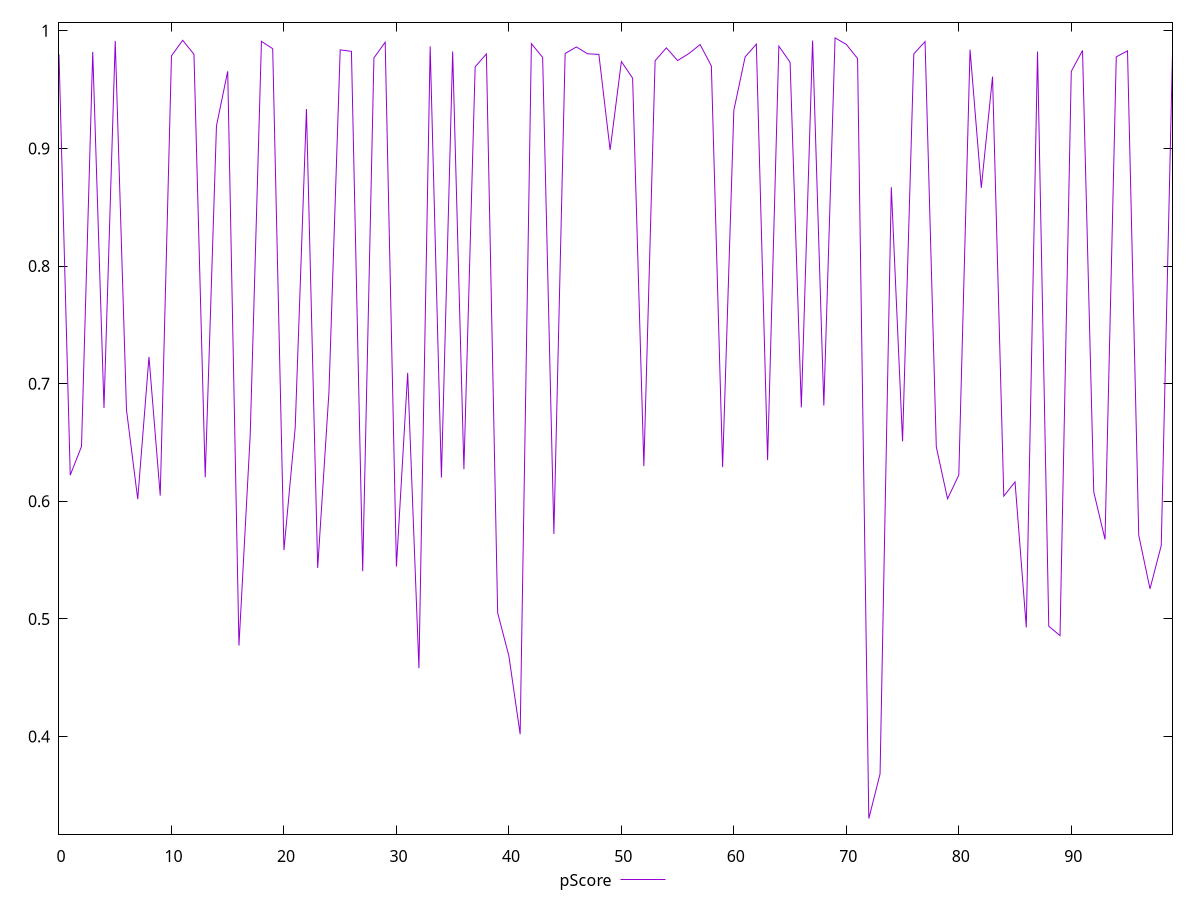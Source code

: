 reset

$pScore <<EOF
0 0.9799391149003489
1 0.6222632654367775
2 0.6466417078070577
3 0.9820464474056025
4 0.6793963126906091
5 0.9913672072930119
6 0.6777218785106545
7 0.6018368131860006
8 0.7227742173351004
9 0.6048536123913354
10 0.978712972253125
11 0.9919041651908682
12 0.9800046055531875
13 0.6204822478272141
14 0.919198024740575
15 0.965582214221371
16 0.4773797885360544
17 0.656503384337955
18 0.9909874326909618
19 0.9847750173516394
20 0.5585302436984176
21 0.6626320896680947
22 0.9334907319690301
23 0.543396232371149
24 0.6927624093467231
25 0.98375505749529
26 0.9825124839417023
27 0.5406057122120567
28 0.9769465145953407
29 0.9902818422037092
30 0.544562213354203
31 0.7091607529540085
32 0.4581827329533509
33 0.9866843831583645
34 0.6202027967659689
35 0.9824045314659511
36 0.6272971558466466
37 0.9693489205051936
38 0.9803063916295276
39 0.5052332527881246
40 0.4684948273805979
41 0.402064909822193
42 0.9890418550385377
43 0.977405764144617
44 0.5722744285537287
45 0.9806715370454454
46 0.9862343260885897
47 0.9804284955587126
48 0.9799042768309335
49 0.8986914847522933
50 0.9738338927313338
51 0.9597360775655
52 0.6298460022151346
53 0.9745164758025768
54 0.9854763817655519
55 0.9746820342241336
56 0.9806084929414438
57 0.9882946779726769
58 0.9701307334539617
59 0.6290673984415351
60 0.9323729050481073
61 0.9776963667760453
62 0.9886471656162275
63 0.6350539060318257
64 0.9869337514994188
65 0.9731771222230894
66 0.6798319780321702
67 0.9916251409712019
68 0.6813712657776716
69 0.9939329378565483
70 0.9884059099385404
71 0.976410624846691
72 0.3303698538865399
73 0.368318698507816
74 0.8670235305555632
75 0.651017690444744
76 0.9803646853989351
77 0.9908120730653478
78 0.6462207056774165
79 0.6021593483039667
80 0.62231199471824
81 0.983923408123167
82 0.8664525204402364
83 0.9610305541324387
84 0.6044224858772393
85 0.6165106075522538
86 0.49287047871594375
87 0.9823147499167526
88 0.4938043388604485
89 0.4858618973119906
90 0.9654504627432144
91 0.9832878423770294
92 0.6079733448101463
93 0.5676183085572222
94 0.9778222671023727
95 0.9829513568584052
96 0.5711198706293044
97 0.525626972528496
98 0.5625095624803957
99 0.9813000805532686
EOF

set key outside below
set xrange [0:99]
set yrange [0.3170985922071397:1.0072041995359484]
set trange [0.3170985922071397:1.0072041995359484]
set terminal svg size 640, 500 enhanced background rgb 'white'
set output "reports/report_00028_2021-02-24T12-49-42.674Z/mainthread-work-breakdown/samples/card/pScore/values.svg"

plot $pScore title "pScore" with line

reset
